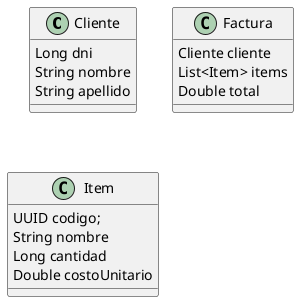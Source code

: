 @startuml

class Cliente {
    Long dni
    String nombre
    String apellido
}

class Factura {
    Cliente cliente
    List<Item> items
    Double total
}

class Item {
    UUID codigo;
    String nombre
    Long cantidad
    Double costoUnitario
}
@enduml